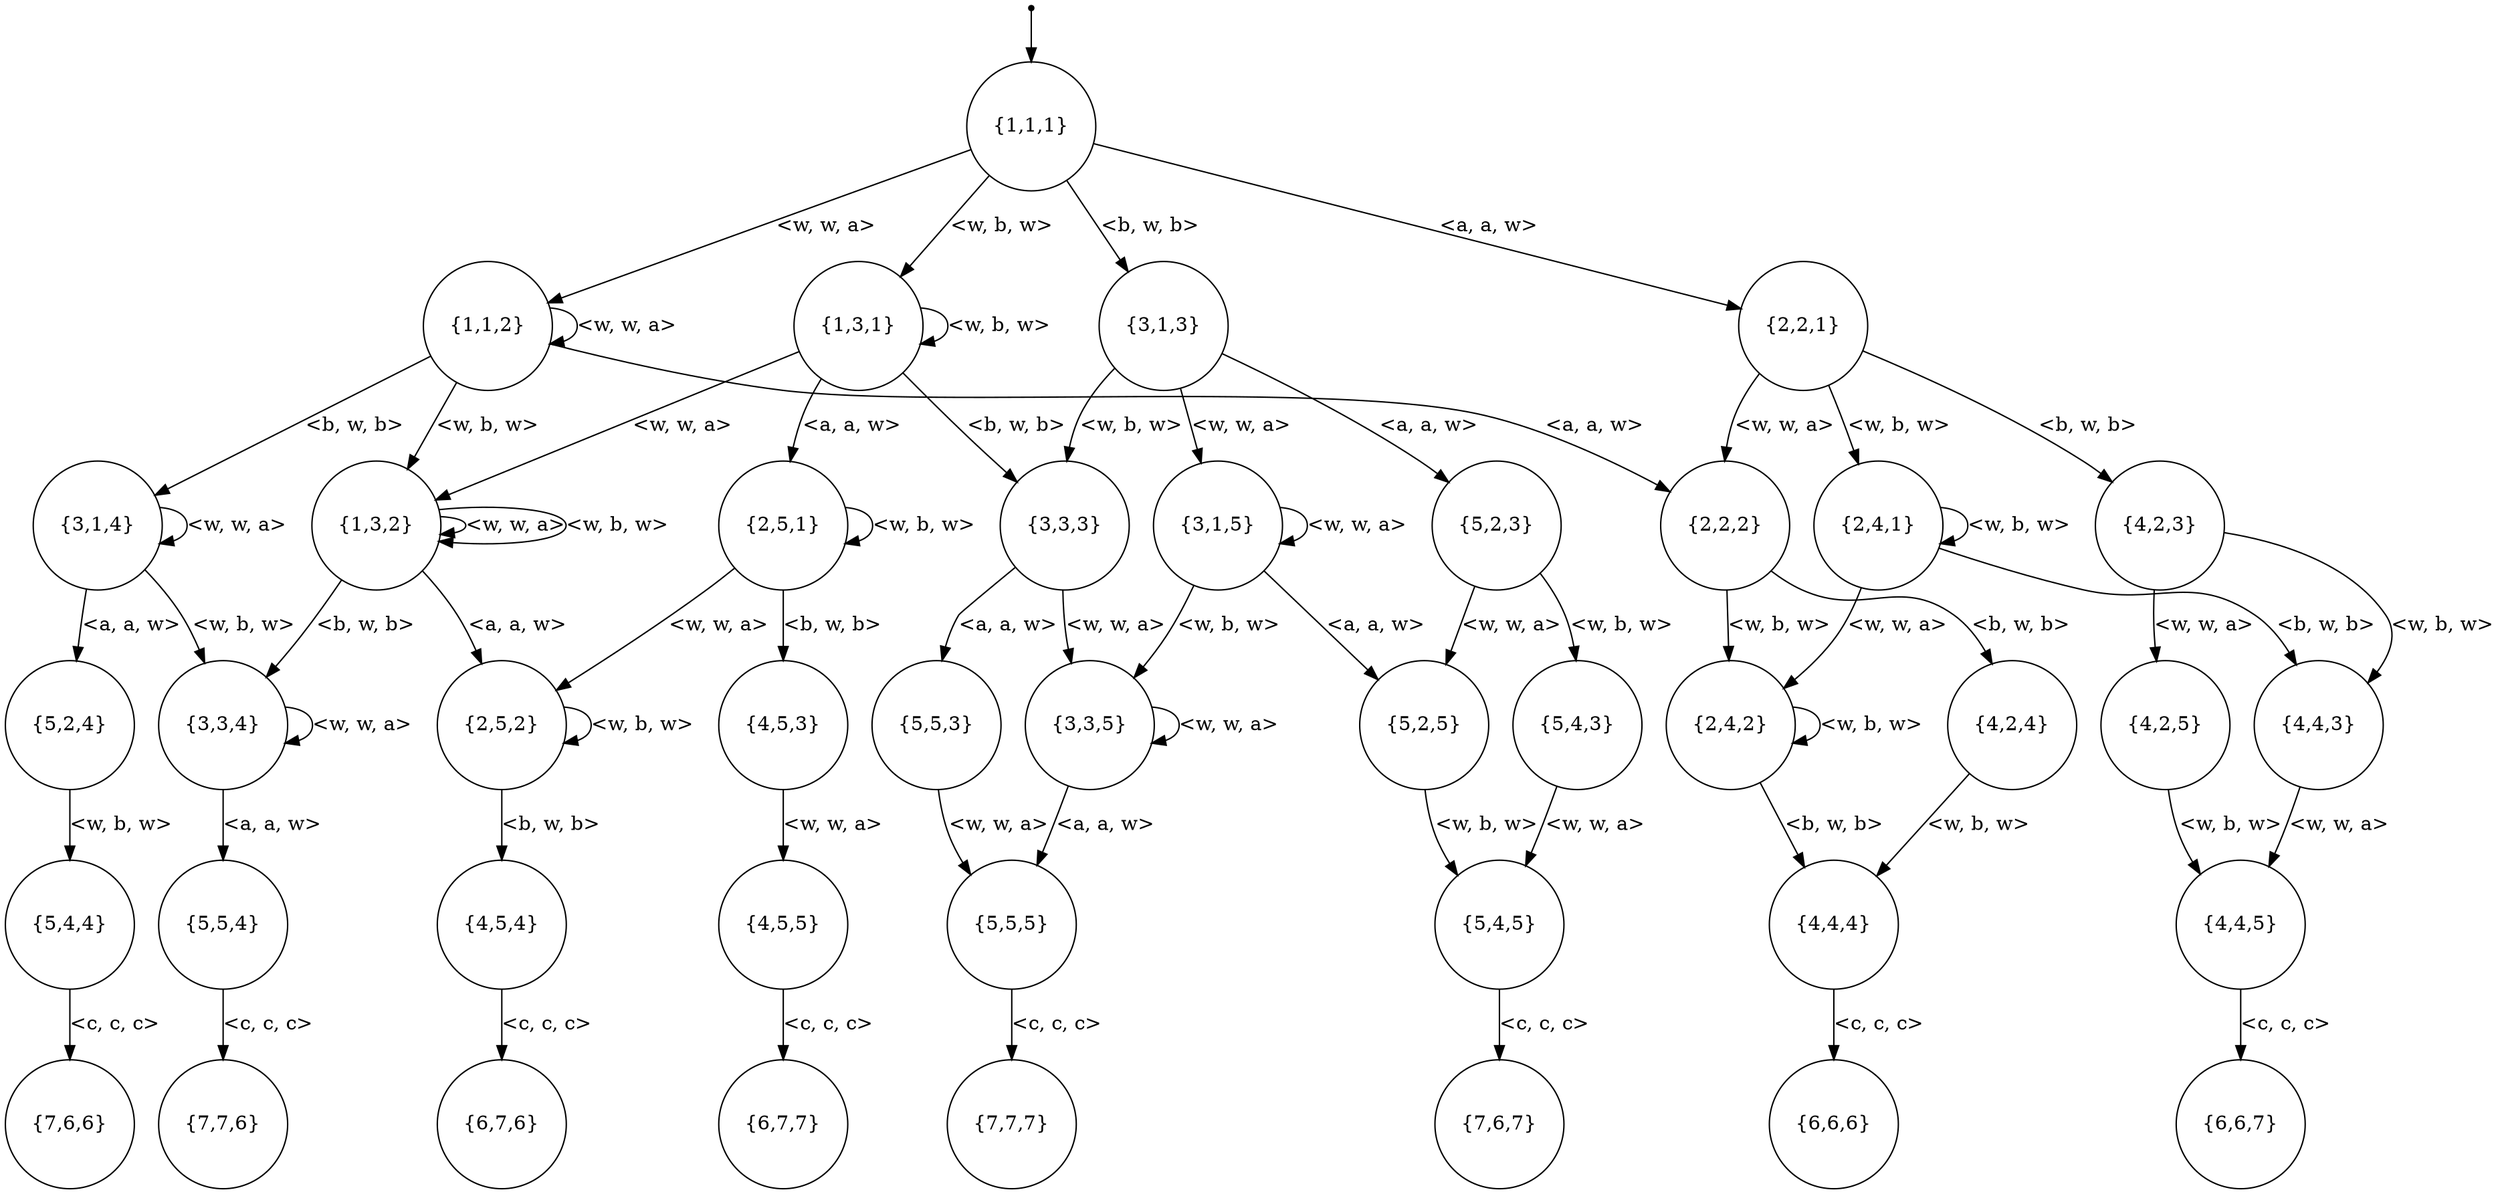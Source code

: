 digraph G {
"{5,4,4}"[shape = circle color = "black"];
"{1,1,2}"[shape = circle color = "black"];
"{6,7,6}"[shape = circle color = "black"];
"{6,6,7}"[shape = circle color = "black"];
"{1,3,2}"[shape = circle color = "black"];
"{5,5,5}"[shape = circle color = "black"];
"{5,2,4}"[shape = circle color = "black"];
"{5,5,3}"[shape = circle color = "black"];
"{4,2,5}"[shape = circle color = "black"];
"{4,2,3}"[shape = circle color = "black"];
"{4,4,3}"[shape = circle color = "black"];
"{4,5,4}"[shape = circle color = "black"];
"{2,5,1}"[shape = circle color = "black"];
"{2,4,2}"[shape = circle color = "black"];
"{4,4,5}"[shape = circle color = "black"];
"{2,2,2}"[shape = circle color = "black"];
"{3,1,4}"[shape = circle color = "black"];
"{7,7,6}"[shape = circle color = "black"];
"{7,6,7}"[shape = circle color = "black"];
"{3,3,4}"[shape = circle color = "black"];
"{5,4,5}"[shape = circle color = "black"];
"{2,5,2}"[shape = circle color = "black"];
"{1,1,1}"[shape = circle color = "black"];
"___NEVER_USE_THIS_NAME___{1,1,1}"[fontSize = 1 shape = point]; 
{"___NEVER_USE_THIS_NAME___{1,1,1}"}->{"{1,1,1}"}; 
"{1,3,1}"[shape = circle color = "black"];
"{5,2,3}"[shape = circle color = "black"];
"{6,7,7}"[shape = circle color = "black"];
"{5,2,5}"[shape = circle color = "black"];
"{5,5,4}"[shape = circle color = "black"];
"{5,4,3}"[shape = circle color = "black"];
"{6,6,6}"[shape = circle color = "black"];
"{4,4,4}"[shape = circle color = "black"];
"{4,2,4}"[shape = circle color = "black"];
"{4,5,3}"[shape = circle color = "black"];
"{2,4,1}"[shape = circle color = "black"];
"{4,5,5}"[shape = circle color = "black"];
"{2,2,1}"[shape = circle color = "black"];
"{3,1,3}"[shape = circle color = "black"];
"{7,6,6}"[shape = circle color = "black"];
"{7,7,7}"[shape = circle color = "black"];
"{3,3,5}"[shape = circle color = "black"];
"{3,3,3}"[shape = circle color = "black"];
"{3,1,5}"[shape = circle color = "black"];
"{4,2,3}"->{"{4,2,5}"} [label = "<w, w, a>" color = "black" arrowhead = "normal" ]; 
"{4,2,3}"->{"{4,4,3}"} [label = "<w, b, w>" color = "black" arrowhead = "normal" ]; 
"{5,4,4}"->{"{7,6,6}"} [label = "<c, c, c>" color = "black" arrowhead = "normal" ]; 
"{4,4,3}"->{"{4,4,5}"} [label = "<w, w, a>" color = "black" arrowhead = "normal" ]; 
"{3,3,5}"->{"{3,3,5}"} [label = "<w, w, a>" color = "black" arrowhead = "normal" ]; 
"{3,3,5}"->{"{5,5,5}"} [label = "<a, a, w>" color = "black" arrowhead = "normal" ]; 
"{3,1,4}"->{"{3,1,4}"} [label = "<w, w, a>" color = "black" arrowhead = "normal" ]; 
"{3,1,4}"->{"{5,2,4}"} [label = "<a, a, w>" color = "black" arrowhead = "normal" ]; 
"{3,1,4}"->{"{3,3,4}"} [label = "<w, b, w>" color = "black" arrowhead = "normal" ]; 
"{2,5,1}"->{"{2,5,2}"} [label = "<w, w, a>" color = "black" arrowhead = "normal" ]; 
"{2,5,1}"->{"{2,5,1}"} [label = "<w, b, w>" color = "black" arrowhead = "normal" ]; 
"{2,5,1}"->{"{4,5,3}"} [label = "<b, w, b>" color = "black" arrowhead = "normal" ]; 
"{3,1,3}"->{"{3,1,5}"} [label = "<w, w, a>" color = "black" arrowhead = "normal" ]; 
"{3,1,3}"->{"{5,2,3}"} [label = "<a, a, w>" color = "black" arrowhead = "normal" ]; 
"{3,1,3}"->{"{3,3,3}"} [label = "<w, b, w>" color = "black" arrowhead = "normal" ]; 
"{1,3,1}"->{"{1,3,2}"} [label = "<w, w, a>" color = "black" arrowhead = "normal" ]; 
"{1,3,1}"->{"{2,5,1}"} [label = "<a, a, w>" color = "black" arrowhead = "normal" ]; 
"{1,3,1}"->{"{1,3,1}"} [label = "<w, b, w>" color = "black" arrowhead = "normal" ]; 
"{1,3,1}"->{"{3,3,3}"} [label = "<b, w, b>" color = "black" arrowhead = "normal" ]; 
"{2,2,1}"->{"{2,2,2}"} [label = "<w, w, a>" color = "black" arrowhead = "normal" ]; 
"{2,2,1}"->{"{2,4,1}"} [label = "<w, b, w>" color = "black" arrowhead = "normal" ]; 
"{2,2,1}"->{"{4,2,3}"} [label = "<b, w, b>" color = "black" arrowhead = "normal" ]; 
"{5,4,5}"->{"{7,6,7}"} [label = "<c, c, c>" color = "black" arrowhead = "normal" ]; 
"{4,5,3}"->{"{4,5,5}"} [label = "<w, w, a>" color = "black" arrowhead = "normal" ]; 
"{4,2,5}"->{"{4,4,5}"} [label = "<w, b, w>" color = "black" arrowhead = "normal" ]; 
"{5,4,3}"->{"{5,4,5}"} [label = "<w, w, a>" color = "black" arrowhead = "normal" ]; 
"{2,2,2}"->{"{2,4,2}"} [label = "<w, b, w>" color = "black" arrowhead = "normal" ]; 
"{2,2,2}"->{"{4,2,4}"} [label = "<b, w, b>" color = "black" arrowhead = "normal" ]; 
"{4,4,4}"->{"{6,6,6}"} [label = "<c, c, c>" color = "black" arrowhead = "normal" ]; 
"{5,5,4}"->{"{7,7,6}"} [label = "<c, c, c>" color = "black" arrowhead = "normal" ]; 
"{3,3,3}"->{"{3,3,5}"} [label = "<w, w, a>" color = "black" arrowhead = "normal" ]; 
"{3,3,3}"->{"{5,5,3}"} [label = "<a, a, w>" color = "black" arrowhead = "normal" ]; 
"{1,1,1}"->{"{1,1,2}"} [label = "<w, w, a>" color = "black" arrowhead = "normal" ]; 
"{1,1,1}"->{"{2,2,1}"} [label = "<a, a, w>" color = "black" arrowhead = "normal" ]; 
"{1,1,1}"->{"{1,3,1}"} [label = "<w, b, w>" color = "black" arrowhead = "normal" ]; 
"{1,1,1}"->{"{3,1,3}"} [label = "<b, w, b>" color = "black" arrowhead = "normal" ]; 
"{5,2,4}"->{"{5,4,4}"} [label = "<w, b, w>" color = "black" arrowhead = "normal" ]; 
"{4,2,4}"->{"{4,4,4}"} [label = "<w, b, w>" color = "black" arrowhead = "normal" ]; 
"{1,1,2}"->{"{1,1,2}"} [label = "<w, w, a>" color = "black" arrowhead = "normal" ]; 
"{1,1,2}"->{"{2,2,2}"} [label = "<a, a, w>" color = "black" arrowhead = "normal" ]; 
"{1,1,2}"->{"{1,3,2}"} [label = "<w, b, w>" color = "black" arrowhead = "normal" ]; 
"{1,1,2}"->{"{3,1,4}"} [label = "<b, w, b>" color = "black" arrowhead = "normal" ]; 
"{4,4,5}"->{"{6,6,7}"} [label = "<c, c, c>" color = "black" arrowhead = "normal" ]; 
"{3,3,4}"->{"{3,3,4}"} [label = "<w, w, a>" color = "black" arrowhead = "normal" ]; 
"{3,3,4}"->{"{5,5,4}"} [label = "<a, a, w>" color = "black" arrowhead = "normal" ]; 
"{2,5,2}"->{"{2,5,2}"} [label = "<w, b, w>" color = "black" arrowhead = "normal" ]; 
"{2,5,2}"->{"{4,5,4}"} [label = "<b, w, b>" color = "black" arrowhead = "normal" ]; 
"{5,2,3}"->{"{5,2,5}"} [label = "<w, w, a>" color = "black" arrowhead = "normal" ]; 
"{5,2,3}"->{"{5,4,3}"} [label = "<w, b, w>" color = "black" arrowhead = "normal" ]; 
"{5,5,3}"->{"{5,5,5}"} [label = "<w, w, a>" color = "black" arrowhead = "normal" ]; 
"{5,2,5}"->{"{5,4,5}"} [label = "<w, b, w>" color = "black" arrowhead = "normal" ]; 
"{4,5,4}"->{"{6,7,6}"} [label = "<c, c, c>" color = "black" arrowhead = "normal" ]; 
"{4,5,5}"->{"{6,7,7}"} [label = "<c, c, c>" color = "black" arrowhead = "normal" ]; 
"{3,1,5}"->{"{3,1,5}"} [label = "<w, w, a>" color = "black" arrowhead = "normal" ]; 
"{3,1,5}"->{"{5,2,5}"} [label = "<a, a, w>" color = "black" arrowhead = "normal" ]; 
"{3,1,5}"->{"{3,3,5}"} [label = "<w, b, w>" color = "black" arrowhead = "normal" ]; 
"{2,4,1}"->{"{2,4,2}"} [label = "<w, w, a>" color = "black" arrowhead = "normal" ]; 
"{2,4,1}"->{"{2,4,1}"} [label = "<w, b, w>" color = "black" arrowhead = "normal" ]; 
"{2,4,1}"->{"{4,4,3}"} [label = "<b, w, b>" color = "black" arrowhead = "normal" ]; 
"{1,3,2}"->{"{1,3,2}"} [label = "<w, w, a>" color = "black" arrowhead = "normal" ]; 
"{1,3,2}"->{"{2,5,2}"} [label = "<a, a, w>" color = "black" arrowhead = "normal" ]; 
"{1,3,2}"->{"{1,3,2}"} [label = "<w, b, w>" color = "black" arrowhead = "normal" ]; 
"{1,3,2}"->{"{3,3,4}"} [label = "<b, w, b>" color = "black" arrowhead = "normal" ]; 
"{2,4,2}"->{"{2,4,2}"} [label = "<w, b, w>" color = "black" arrowhead = "normal" ]; 
"{2,4,2}"->{"{4,4,4}"} [label = "<b, w, b>" color = "black" arrowhead = "normal" ]; 
"{5,5,5}"->{"{7,7,7}"} [label = "<c, c, c>" color = "black" arrowhead = "normal" ]; 
}
